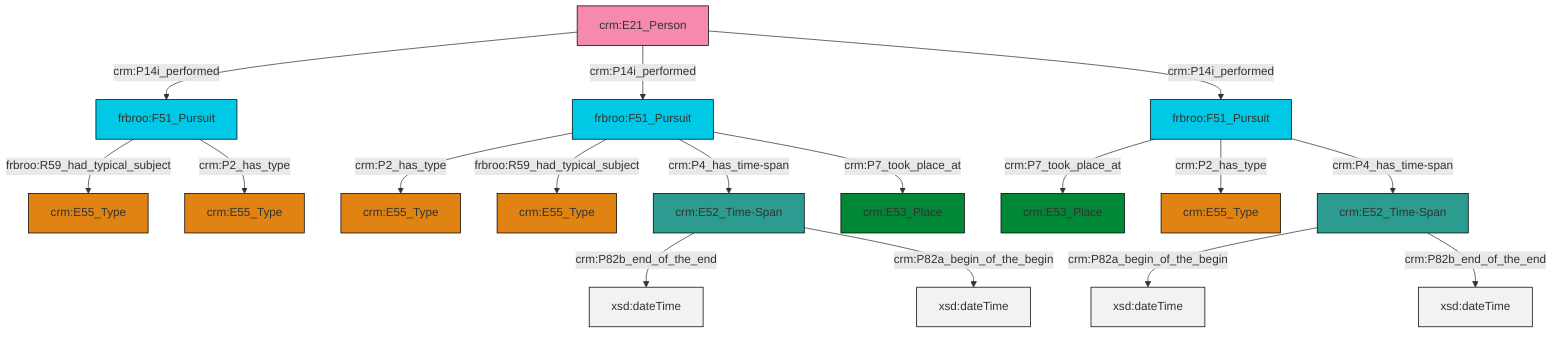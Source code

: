 graph TD
classDef Literal fill:#f2f2f2,stroke:#000000;
classDef CRM_Entity fill:#FFFFFF,stroke:#000000;
classDef Temporal_Entity fill:#00C9E6, stroke:#000000;
classDef Type fill:#E18312, stroke:#000000;
classDef Time-Span fill:#2C9C91, stroke:#000000;
classDef Appellation fill:#FFEB7F, stroke:#000000;
classDef Place fill:#008836, stroke:#000000;
classDef Persistent_Item fill:#B266B2, stroke:#000000;
classDef Conceptual_Object fill:#FFD700, stroke:#000000;
classDef Physical_Thing fill:#D2B48C, stroke:#000000;
classDef Actor fill:#f58aad, stroke:#000000;
classDef PC_Classes fill:#4ce600, stroke:#000000;
classDef Multi fill:#cccccc,stroke:#000000;

4["crm:E21_Person"]:::Actor -->|crm:P14i_performed| 5["frbroo:F51_Pursuit"]:::Temporal_Entity
6["frbroo:F51_Pursuit"]:::Temporal_Entity -->|crm:P7_took_place_at| 7["crm:E53_Place"]:::Place
12["frbroo:F51_Pursuit"]:::Temporal_Entity -->|crm:P2_has_type| 13["crm:E55_Type"]:::Type
12["frbroo:F51_Pursuit"]:::Temporal_Entity -->|frbroo:R59_had_typical_subject| 8["crm:E55_Type"]:::Type
0["crm:E52_Time-Span"]:::Time-Span -->|crm:P82a_begin_of_the_begin| 16[xsd:dateTime]:::Literal
19["crm:E52_Time-Span"]:::Time-Span -->|crm:P82b_end_of_the_end| 20[xsd:dateTime]:::Literal
12["frbroo:F51_Pursuit"]:::Temporal_Entity -->|crm:P4_has_time-span| 19["crm:E52_Time-Span"]:::Time-Span
12["frbroo:F51_Pursuit"]:::Temporal_Entity -->|crm:P7_took_place_at| 10["crm:E53_Place"]:::Place
4["crm:E21_Person"]:::Actor -->|crm:P14i_performed| 12["frbroo:F51_Pursuit"]:::Temporal_Entity
5["frbroo:F51_Pursuit"]:::Temporal_Entity -->|frbroo:R59_had_typical_subject| 14["crm:E55_Type"]:::Type
6["frbroo:F51_Pursuit"]:::Temporal_Entity -->|crm:P2_has_type| 22["crm:E55_Type"]:::Type
4["crm:E21_Person"]:::Actor -->|crm:P14i_performed| 6["frbroo:F51_Pursuit"]:::Temporal_Entity
19["crm:E52_Time-Span"]:::Time-Span -->|crm:P82a_begin_of_the_begin| 26[xsd:dateTime]:::Literal
5["frbroo:F51_Pursuit"]:::Temporal_Entity -->|crm:P2_has_type| 2["crm:E55_Type"]:::Type
6["frbroo:F51_Pursuit"]:::Temporal_Entity -->|crm:P4_has_time-span| 0["crm:E52_Time-Span"]:::Time-Span
0["crm:E52_Time-Span"]:::Time-Span -->|crm:P82b_end_of_the_end| 30[xsd:dateTime]:::Literal